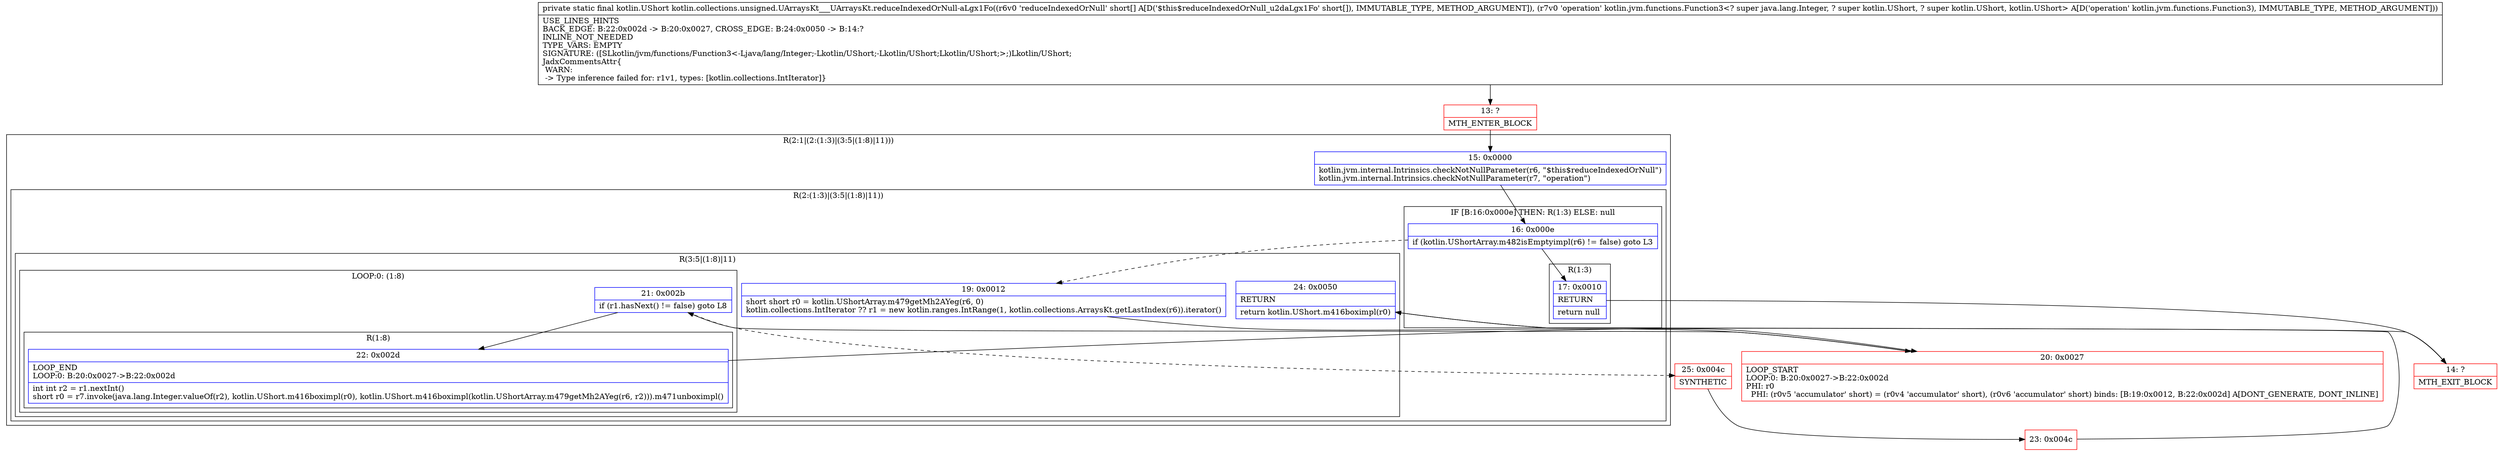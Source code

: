 digraph "CFG forkotlin.collections.unsigned.UArraysKt___UArraysKt.reduceIndexedOrNull\-aLgx1Fo([SLkotlin\/jvm\/functions\/Function3;)Lkotlin\/UShort;" {
subgraph cluster_Region_1918978481 {
label = "R(2:1|(2:(1:3)|(3:5|(1:8)|11)))";
node [shape=record,color=blue];
Node_15 [shape=record,label="{15\:\ 0x0000|kotlin.jvm.internal.Intrinsics.checkNotNullParameter(r6, \"$this$reduceIndexedOrNull\")\lkotlin.jvm.internal.Intrinsics.checkNotNullParameter(r7, \"operation\")\l}"];
subgraph cluster_Region_338780915 {
label = "R(2:(1:3)|(3:5|(1:8)|11))";
node [shape=record,color=blue];
subgraph cluster_IfRegion_1323585644 {
label = "IF [B:16:0x000e] THEN: R(1:3) ELSE: null";
node [shape=record,color=blue];
Node_16 [shape=record,label="{16\:\ 0x000e|if (kotlin.UShortArray.m482isEmptyimpl(r6) != false) goto L3\l}"];
subgraph cluster_Region_1872654636 {
label = "R(1:3)";
node [shape=record,color=blue];
Node_17 [shape=record,label="{17\:\ 0x0010|RETURN\l|return null\l}"];
}
}
subgraph cluster_Region_1797042384 {
label = "R(3:5|(1:8)|11)";
node [shape=record,color=blue];
Node_19 [shape=record,label="{19\:\ 0x0012|short short r0 = kotlin.UShortArray.m479getMh2AYeg(r6, 0)\lkotlin.collections.IntIterator ?? r1 = new kotlin.ranges.IntRange(1, kotlin.collections.ArraysKt.getLastIndex(r6)).iterator()\l}"];
subgraph cluster_LoopRegion_2018744629 {
label = "LOOP:0: (1:8)";
node [shape=record,color=blue];
Node_21 [shape=record,label="{21\:\ 0x002b|if (r1.hasNext() != false) goto L8\l}"];
subgraph cluster_Region_1660891131 {
label = "R(1:8)";
node [shape=record,color=blue];
Node_22 [shape=record,label="{22\:\ 0x002d|LOOP_END\lLOOP:0: B:20:0x0027\-\>B:22:0x002d\l|int int r2 = r1.nextInt()\lshort r0 = r7.invoke(java.lang.Integer.valueOf(r2), kotlin.UShort.m416boximpl(r0), kotlin.UShort.m416boximpl(kotlin.UShortArray.m479getMh2AYeg(r6, r2))).m471unboximpl()\l}"];
}
}
Node_24 [shape=record,label="{24\:\ 0x0050|RETURN\l|return kotlin.UShort.m416boximpl(r0)\l}"];
}
}
}
Node_13 [shape=record,color=red,label="{13\:\ ?|MTH_ENTER_BLOCK\l}"];
Node_14 [shape=record,color=red,label="{14\:\ ?|MTH_EXIT_BLOCK\l}"];
Node_20 [shape=record,color=red,label="{20\:\ 0x0027|LOOP_START\lLOOP:0: B:20:0x0027\-\>B:22:0x002d\lPHI: r0 \l  PHI: (r0v5 'accumulator' short) = (r0v4 'accumulator' short), (r0v6 'accumulator' short) binds: [B:19:0x0012, B:22:0x002d] A[DONT_GENERATE, DONT_INLINE]\l}"];
Node_25 [shape=record,color=red,label="{25\:\ 0x004c|SYNTHETIC\l}"];
Node_23 [shape=record,color=red,label="{23\:\ 0x004c}"];
MethodNode[shape=record,label="{private static final kotlin.UShort kotlin.collections.unsigned.UArraysKt___UArraysKt.reduceIndexedOrNull\-aLgx1Fo((r6v0 'reduceIndexedOrNull' short[] A[D('$this$reduceIndexedOrNull_u2daLgx1Fo' short[]), IMMUTABLE_TYPE, METHOD_ARGUMENT]), (r7v0 'operation' kotlin.jvm.functions.Function3\<? super java.lang.Integer, ? super kotlin.UShort, ? super kotlin.UShort, kotlin.UShort\> A[D('operation' kotlin.jvm.functions.Function3), IMMUTABLE_TYPE, METHOD_ARGUMENT]))  | USE_LINES_HINTS\lBACK_EDGE: B:22:0x002d \-\> B:20:0x0027, CROSS_EDGE: B:24:0x0050 \-\> B:14:?\lINLINE_NOT_NEEDED\lTYPE_VARS: EMPTY\lSIGNATURE: ([SLkotlin\/jvm\/functions\/Function3\<\-Ljava\/lang\/Integer;\-Lkotlin\/UShort;\-Lkotlin\/UShort;Lkotlin\/UShort;\>;)Lkotlin\/UShort;\lJadxCommentsAttr\{\l WARN: \l \-\> Type inference failed for: r1v1, types: [kotlin.collections.IntIterator]\}\l}"];
MethodNode -> Node_13;Node_15 -> Node_16;
Node_16 -> Node_17;
Node_16 -> Node_19[style=dashed];
Node_17 -> Node_14;
Node_19 -> Node_20;
Node_21 -> Node_22;
Node_21 -> Node_25[style=dashed];
Node_22 -> Node_20;
Node_24 -> Node_14;
Node_13 -> Node_15;
Node_20 -> Node_21;
Node_25 -> Node_23;
Node_23 -> Node_24;
}

